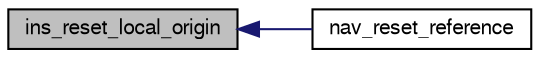 digraph "ins_reset_local_origin"
{
  edge [fontname="FreeSans",fontsize="10",labelfontname="FreeSans",labelfontsize="10"];
  node [fontname="FreeSans",fontsize="10",shape=record];
  rankdir="LR";
  Node1 [label="ins_reset_local_origin",height=0.2,width=0.4,color="black", fillcolor="grey75", style="filled", fontcolor="black"];
  Node1 -> Node2 [dir="back",color="midnightblue",fontsize="10",style="solid",fontname="FreeSans"];
  Node2 [label="nav_reset_reference",height=0.2,width=0.4,color="black", fillcolor="white", style="filled",URL="$common__nav_8h.html#a1886ff619a5c03dc6c54729f301fa62e",tooltip="Reset the geographic reference to the current GPS fix. "];
}
